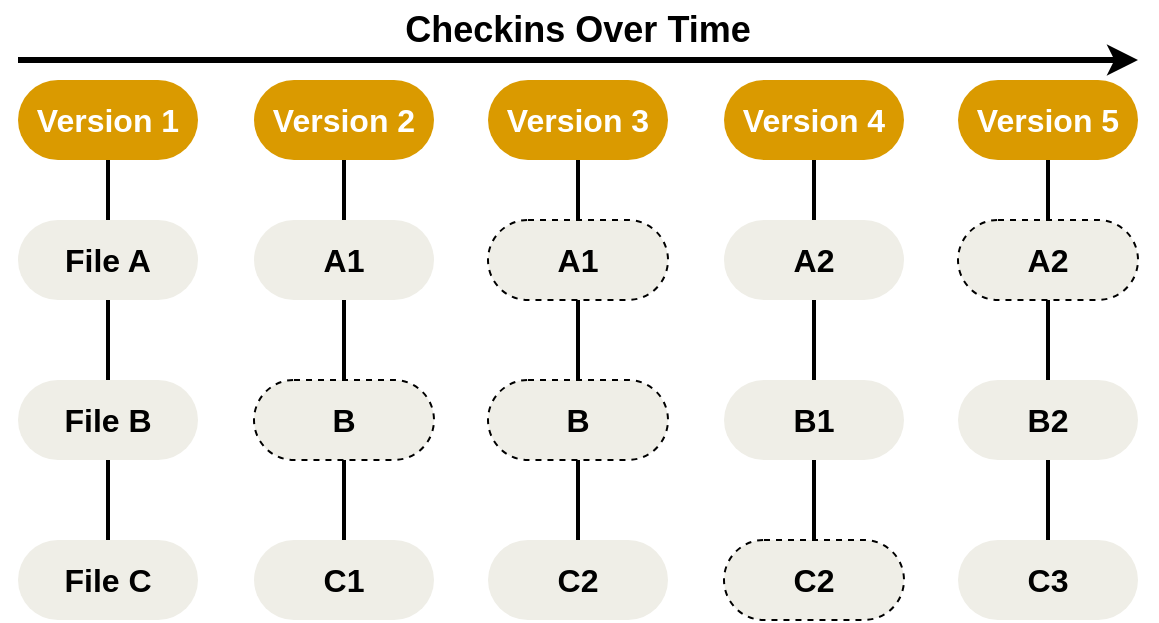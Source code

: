 <mxfile version="21.2.1" type="device">
  <diagram name="第 1 页" id="6_HxzT0Q5W8QO_RAKAHN">
    <mxGraphModel dx="898" dy="579" grid="1" gridSize="10" guides="1" tooltips="1" connect="1" arrows="1" fold="1" page="1" pageScale="1" pageWidth="827" pageHeight="1169" math="0" shadow="0">
      <root>
        <mxCell id="0" />
        <mxCell id="1" parent="0" />
        <mxCell id="JPOE9ohCDTVTaBF0mj38-1" value="" style="endArrow=classic;html=1;rounded=0;strokeWidth=3;" parent="1" edge="1">
          <mxGeometry width="50" height="50" relative="1" as="geometry">
            <mxPoint x="120" y="200" as="sourcePoint" />
            <mxPoint x="680" y="200" as="targetPoint" />
          </mxGeometry>
        </mxCell>
        <mxCell id="JPOE9ohCDTVTaBF0mj38-2" value="&lt;font color=&quot;#ffffff&quot; style=&quot;font-size: 16px;&quot;&gt;&lt;b&gt;Version 1&lt;/b&gt;&lt;/font&gt;" style="rounded=1;whiteSpace=wrap;html=1;strokeColor=none;fillColor=#da9a00;arcSize=50;" parent="1" vertex="1">
          <mxGeometry x="120" y="210" width="90" height="40" as="geometry" />
        </mxCell>
        <mxCell id="JPOE9ohCDTVTaBF0mj38-3" value="&lt;font color=&quot;#ffffff&quot; style=&quot;font-size: 16px;&quot;&gt;&lt;b&gt;Version 2&lt;/b&gt;&lt;/font&gt;" style="rounded=1;whiteSpace=wrap;html=1;strokeColor=none;fillColor=#da9a00;arcSize=50;" parent="1" vertex="1">
          <mxGeometry x="238" y="210" width="90" height="40" as="geometry" />
        </mxCell>
        <mxCell id="JPOE9ohCDTVTaBF0mj38-4" value="&lt;font color=&quot;#ffffff&quot; style=&quot;font-size: 16px;&quot;&gt;&lt;b&gt;Version 3&lt;/b&gt;&lt;/font&gt;" style="rounded=1;whiteSpace=wrap;html=1;strokeColor=none;fillColor=#da9a00;arcSize=50;" parent="1" vertex="1">
          <mxGeometry x="355" y="210" width="90" height="40" as="geometry" />
        </mxCell>
        <mxCell id="JPOE9ohCDTVTaBF0mj38-5" value="&lt;font color=&quot;#ffffff&quot; style=&quot;font-size: 16px;&quot;&gt;&lt;b&gt;Version 4&lt;/b&gt;&lt;/font&gt;" style="rounded=1;whiteSpace=wrap;html=1;strokeColor=none;fillColor=#da9a00;arcSize=50;" parent="1" vertex="1">
          <mxGeometry x="473" y="210" width="90" height="40" as="geometry" />
        </mxCell>
        <mxCell id="JPOE9ohCDTVTaBF0mj38-6" value="&lt;font color=&quot;#ffffff&quot; style=&quot;font-size: 16px;&quot;&gt;&lt;b&gt;Version 5&lt;/b&gt;&lt;/font&gt;" style="rounded=1;whiteSpace=wrap;html=1;strokeColor=none;fillColor=#da9a00;arcSize=50;" parent="1" vertex="1">
          <mxGeometry x="590" y="210" width="90" height="40" as="geometry" />
        </mxCell>
        <mxCell id="JPOE9ohCDTVTaBF0mj38-7" value="&lt;b&gt;&lt;font style=&quot;font-size: 18px;&quot;&gt;Checkins Over Time&lt;/font&gt;&lt;/b&gt;" style="text;html=1;strokeColor=none;fillColor=none;align=center;verticalAlign=middle;whiteSpace=wrap;rounded=0;" parent="1" vertex="1">
          <mxGeometry x="305" y="170" width="190" height="30" as="geometry" />
        </mxCell>
        <mxCell id="JPOE9ohCDTVTaBF0mj38-8" value="&lt;font style=&quot;font-size: 16px;&quot;&gt;&lt;b style=&quot;&quot;&gt;File A&lt;/b&gt;&lt;/font&gt;" style="rounded=1;whiteSpace=wrap;html=1;strokeColor=none;fillColor=#efeee7;arcSize=50;" parent="1" vertex="1">
          <mxGeometry x="120" y="280" width="90" height="40" as="geometry" />
        </mxCell>
        <mxCell id="JPOE9ohCDTVTaBF0mj38-15" value="&lt;font style=&quot;font-size: 16px;&quot;&gt;&lt;b style=&quot;&quot;&gt;File B&lt;/b&gt;&lt;/font&gt;" style="rounded=1;whiteSpace=wrap;html=1;strokeColor=none;fillColor=#efeee7;arcSize=50;" parent="1" vertex="1">
          <mxGeometry x="120" y="360" width="90" height="40" as="geometry" />
        </mxCell>
        <mxCell id="JPOE9ohCDTVTaBF0mj38-20" value="&lt;font style=&quot;font-size: 16px;&quot;&gt;&lt;b style=&quot;&quot;&gt;File C&lt;/b&gt;&lt;/font&gt;" style="rounded=1;whiteSpace=wrap;html=1;strokeColor=none;fillColor=#efeee7;arcSize=50;" parent="1" vertex="1">
          <mxGeometry x="120" y="440" width="90" height="40" as="geometry" />
        </mxCell>
        <mxCell id="3qvHbx8W9iNA7JWjKCB--1" value="" style="endArrow=none;html=1;rounded=0;entryX=0.5;entryY=1;entryDx=0;entryDy=0;strokeWidth=2;" edge="1" parent="1" source="JPOE9ohCDTVTaBF0mj38-8" target="JPOE9ohCDTVTaBF0mj38-2">
          <mxGeometry width="50" height="50" relative="1" as="geometry">
            <mxPoint x="390" y="430" as="sourcePoint" />
            <mxPoint x="440" y="380" as="targetPoint" />
          </mxGeometry>
        </mxCell>
        <mxCell id="3qvHbx8W9iNA7JWjKCB--5" value="" style="endArrow=none;html=1;rounded=0;entryX=0.5;entryY=1;entryDx=0;entryDy=0;strokeWidth=2;exitX=0.5;exitY=0;exitDx=0;exitDy=0;" edge="1" parent="1" source="JPOE9ohCDTVTaBF0mj38-15" target="JPOE9ohCDTVTaBF0mj38-8">
          <mxGeometry width="50" height="50" relative="1" as="geometry">
            <mxPoint x="185" y="300" as="sourcePoint" />
            <mxPoint x="185" y="270" as="targetPoint" />
          </mxGeometry>
        </mxCell>
        <mxCell id="3qvHbx8W9iNA7JWjKCB--6" value="" style="endArrow=none;html=1;rounded=0;entryX=0.5;entryY=1;entryDx=0;entryDy=0;strokeWidth=2;" edge="1" parent="1" source="JPOE9ohCDTVTaBF0mj38-20" target="JPOE9ohCDTVTaBF0mj38-15">
          <mxGeometry width="50" height="50" relative="1" as="geometry">
            <mxPoint x="195" y="310" as="sourcePoint" />
            <mxPoint x="195" y="280" as="targetPoint" />
          </mxGeometry>
        </mxCell>
        <mxCell id="3qvHbx8W9iNA7JWjKCB--7" value="&lt;font style=&quot;font-size: 16px;&quot;&gt;&lt;b style=&quot;&quot;&gt;A1&lt;/b&gt;&lt;/font&gt;" style="rounded=1;whiteSpace=wrap;html=1;strokeColor=none;fillColor=#efeee7;arcSize=50;" vertex="1" parent="1">
          <mxGeometry x="238" y="280" width="90" height="40" as="geometry" />
        </mxCell>
        <mxCell id="3qvHbx8W9iNA7JWjKCB--8" value="&lt;font style=&quot;font-size: 16px;&quot;&gt;&lt;b style=&quot;&quot;&gt;B&lt;/b&gt;&lt;/font&gt;" style="rounded=1;whiteSpace=wrap;html=1;strokeColor=default;fillColor=#efeee7;arcSize=50;dashed=1;" vertex="1" parent="1">
          <mxGeometry x="238" y="360" width="90" height="40" as="geometry" />
        </mxCell>
        <mxCell id="3qvHbx8W9iNA7JWjKCB--9" value="&lt;font style=&quot;font-size: 16px;&quot;&gt;&lt;b style=&quot;&quot;&gt;C1&lt;/b&gt;&lt;/font&gt;" style="rounded=1;whiteSpace=wrap;html=1;strokeColor=none;fillColor=#efeee7;arcSize=50;" vertex="1" parent="1">
          <mxGeometry x="238" y="440" width="90" height="40" as="geometry" />
        </mxCell>
        <mxCell id="3qvHbx8W9iNA7JWjKCB--10" value="" style="endArrow=none;html=1;rounded=0;entryX=0.5;entryY=1;entryDx=0;entryDy=0;strokeWidth=2;" edge="1" parent="1" source="3qvHbx8W9iNA7JWjKCB--7">
          <mxGeometry width="50" height="50" relative="1" as="geometry">
            <mxPoint x="508" y="430" as="sourcePoint" />
            <mxPoint x="283" y="250" as="targetPoint" />
          </mxGeometry>
        </mxCell>
        <mxCell id="3qvHbx8W9iNA7JWjKCB--11" value="" style="endArrow=none;html=1;rounded=0;entryX=0.5;entryY=1;entryDx=0;entryDy=0;strokeWidth=2;exitX=0.5;exitY=0;exitDx=0;exitDy=0;" edge="1" parent="1" source="3qvHbx8W9iNA7JWjKCB--8" target="3qvHbx8W9iNA7JWjKCB--7">
          <mxGeometry width="50" height="50" relative="1" as="geometry">
            <mxPoint x="303" y="300" as="sourcePoint" />
            <mxPoint x="303" y="270" as="targetPoint" />
          </mxGeometry>
        </mxCell>
        <mxCell id="3qvHbx8W9iNA7JWjKCB--12" value="" style="endArrow=none;html=1;rounded=0;entryX=0.5;entryY=1;entryDx=0;entryDy=0;strokeWidth=2;" edge="1" parent="1" source="3qvHbx8W9iNA7JWjKCB--9" target="3qvHbx8W9iNA7JWjKCB--8">
          <mxGeometry width="50" height="50" relative="1" as="geometry">
            <mxPoint x="313" y="310" as="sourcePoint" />
            <mxPoint x="313" y="280" as="targetPoint" />
          </mxGeometry>
        </mxCell>
        <mxCell id="3qvHbx8W9iNA7JWjKCB--13" value="&lt;font style=&quot;font-size: 16px;&quot;&gt;&lt;b style=&quot;&quot;&gt;A1&lt;/b&gt;&lt;/font&gt;" style="rounded=1;whiteSpace=wrap;html=1;strokeColor=default;fillColor=#efeee7;arcSize=50;dashed=1;" vertex="1" parent="1">
          <mxGeometry x="355" y="280" width="90" height="40" as="geometry" />
        </mxCell>
        <mxCell id="3qvHbx8W9iNA7JWjKCB--14" value="&lt;font style=&quot;font-size: 16px;&quot;&gt;&lt;b style=&quot;&quot;&gt;B&lt;/b&gt;&lt;/font&gt;" style="rounded=1;whiteSpace=wrap;html=1;strokeColor=default;fillColor=#efeee7;arcSize=50;dashed=1;" vertex="1" parent="1">
          <mxGeometry x="355" y="360" width="90" height="40" as="geometry" />
        </mxCell>
        <mxCell id="3qvHbx8W9iNA7JWjKCB--15" value="&lt;font style=&quot;font-size: 16px;&quot;&gt;&lt;b style=&quot;&quot;&gt;C2&lt;/b&gt;&lt;/font&gt;" style="rounded=1;whiteSpace=wrap;html=1;strokeColor=none;fillColor=#efeee7;arcSize=50;" vertex="1" parent="1">
          <mxGeometry x="355" y="440" width="90" height="40" as="geometry" />
        </mxCell>
        <mxCell id="3qvHbx8W9iNA7JWjKCB--16" value="" style="endArrow=none;html=1;rounded=0;entryX=0.5;entryY=1;entryDx=0;entryDy=0;strokeWidth=2;" edge="1" parent="1" source="3qvHbx8W9iNA7JWjKCB--13">
          <mxGeometry width="50" height="50" relative="1" as="geometry">
            <mxPoint x="625" y="430" as="sourcePoint" />
            <mxPoint x="400" y="250" as="targetPoint" />
          </mxGeometry>
        </mxCell>
        <mxCell id="3qvHbx8W9iNA7JWjKCB--17" value="" style="endArrow=none;html=1;rounded=0;entryX=0.5;entryY=1;entryDx=0;entryDy=0;strokeWidth=2;exitX=0.5;exitY=0;exitDx=0;exitDy=0;" edge="1" parent="1" source="3qvHbx8W9iNA7JWjKCB--14" target="3qvHbx8W9iNA7JWjKCB--13">
          <mxGeometry width="50" height="50" relative="1" as="geometry">
            <mxPoint x="420" y="300" as="sourcePoint" />
            <mxPoint x="420" y="270" as="targetPoint" />
          </mxGeometry>
        </mxCell>
        <mxCell id="3qvHbx8W9iNA7JWjKCB--18" value="" style="endArrow=none;html=1;rounded=0;entryX=0.5;entryY=1;entryDx=0;entryDy=0;strokeWidth=2;" edge="1" parent="1" source="3qvHbx8W9iNA7JWjKCB--15" target="3qvHbx8W9iNA7JWjKCB--14">
          <mxGeometry width="50" height="50" relative="1" as="geometry">
            <mxPoint x="430" y="310" as="sourcePoint" />
            <mxPoint x="430" y="280" as="targetPoint" />
          </mxGeometry>
        </mxCell>
        <mxCell id="3qvHbx8W9iNA7JWjKCB--19" value="&lt;span style=&quot;font-size: 16px;&quot;&gt;&lt;b&gt;A2&lt;/b&gt;&lt;/span&gt;" style="rounded=1;whiteSpace=wrap;html=1;strokeColor=none;fillColor=#efeee7;arcSize=50;" vertex="1" parent="1">
          <mxGeometry x="473" y="280" width="90" height="40" as="geometry" />
        </mxCell>
        <mxCell id="3qvHbx8W9iNA7JWjKCB--20" value="&lt;font style=&quot;font-size: 16px;&quot;&gt;&lt;b style=&quot;&quot;&gt;B1&lt;/b&gt;&lt;/font&gt;" style="rounded=1;whiteSpace=wrap;html=1;strokeColor=none;fillColor=#efeee7;arcSize=50;" vertex="1" parent="1">
          <mxGeometry x="473" y="360" width="90" height="40" as="geometry" />
        </mxCell>
        <mxCell id="3qvHbx8W9iNA7JWjKCB--21" value="&lt;font style=&quot;font-size: 16px;&quot;&gt;&lt;b style=&quot;&quot;&gt;C2&lt;/b&gt;&lt;/font&gt;" style="rounded=1;whiteSpace=wrap;html=1;strokeColor=default;fillColor=#efeee7;arcSize=50;dashed=1;" vertex="1" parent="1">
          <mxGeometry x="473" y="440" width="90" height="40" as="geometry" />
        </mxCell>
        <mxCell id="3qvHbx8W9iNA7JWjKCB--22" value="" style="endArrow=none;html=1;rounded=0;entryX=0.5;entryY=1;entryDx=0;entryDy=0;strokeWidth=2;" edge="1" parent="1" source="3qvHbx8W9iNA7JWjKCB--19">
          <mxGeometry width="50" height="50" relative="1" as="geometry">
            <mxPoint x="743" y="430" as="sourcePoint" />
            <mxPoint x="518" y="250" as="targetPoint" />
          </mxGeometry>
        </mxCell>
        <mxCell id="3qvHbx8W9iNA7JWjKCB--23" value="" style="endArrow=none;html=1;rounded=0;entryX=0.5;entryY=1;entryDx=0;entryDy=0;strokeWidth=2;exitX=0.5;exitY=0;exitDx=0;exitDy=0;" edge="1" parent="1" source="3qvHbx8W9iNA7JWjKCB--20" target="3qvHbx8W9iNA7JWjKCB--19">
          <mxGeometry width="50" height="50" relative="1" as="geometry">
            <mxPoint x="538" y="300" as="sourcePoint" />
            <mxPoint x="538" y="270" as="targetPoint" />
          </mxGeometry>
        </mxCell>
        <mxCell id="3qvHbx8W9iNA7JWjKCB--24" value="" style="endArrow=none;html=1;rounded=0;entryX=0.5;entryY=1;entryDx=0;entryDy=0;strokeWidth=2;" edge="1" parent="1" source="3qvHbx8W9iNA7JWjKCB--21" target="3qvHbx8W9iNA7JWjKCB--20">
          <mxGeometry width="50" height="50" relative="1" as="geometry">
            <mxPoint x="548" y="310" as="sourcePoint" />
            <mxPoint x="548" y="280" as="targetPoint" />
          </mxGeometry>
        </mxCell>
        <mxCell id="3qvHbx8W9iNA7JWjKCB--25" value="&lt;font style=&quot;font-size: 16px;&quot;&gt;&lt;b style=&quot;&quot;&gt;A2&lt;/b&gt;&lt;/font&gt;" style="rounded=1;whiteSpace=wrap;html=1;strokeColor=default;fillColor=#efeee7;arcSize=50;dashed=1;" vertex="1" parent="1">
          <mxGeometry x="590" y="280" width="90" height="40" as="geometry" />
        </mxCell>
        <mxCell id="3qvHbx8W9iNA7JWjKCB--26" value="&lt;font style=&quot;font-size: 16px;&quot;&gt;&lt;b style=&quot;&quot;&gt;B2&lt;/b&gt;&lt;/font&gt;" style="rounded=1;whiteSpace=wrap;html=1;strokeColor=none;fillColor=#efeee7;arcSize=50;" vertex="1" parent="1">
          <mxGeometry x="590" y="360" width="90" height="40" as="geometry" />
        </mxCell>
        <mxCell id="3qvHbx8W9iNA7JWjKCB--27" value="&lt;font style=&quot;font-size: 16px;&quot;&gt;&lt;b style=&quot;&quot;&gt;C3&lt;/b&gt;&lt;/font&gt;" style="rounded=1;whiteSpace=wrap;html=1;strokeColor=none;fillColor=#efeee7;arcSize=50;" vertex="1" parent="1">
          <mxGeometry x="590" y="440" width="90" height="40" as="geometry" />
        </mxCell>
        <mxCell id="3qvHbx8W9iNA7JWjKCB--28" value="" style="endArrow=none;html=1;rounded=0;entryX=0.5;entryY=1;entryDx=0;entryDy=0;strokeWidth=2;" edge="1" parent="1" source="3qvHbx8W9iNA7JWjKCB--25">
          <mxGeometry width="50" height="50" relative="1" as="geometry">
            <mxPoint x="860" y="430" as="sourcePoint" />
            <mxPoint x="635" y="250" as="targetPoint" />
          </mxGeometry>
        </mxCell>
        <mxCell id="3qvHbx8W9iNA7JWjKCB--29" value="" style="endArrow=none;html=1;rounded=0;entryX=0.5;entryY=1;entryDx=0;entryDy=0;strokeWidth=2;exitX=0.5;exitY=0;exitDx=0;exitDy=0;" edge="1" parent="1" source="3qvHbx8W9iNA7JWjKCB--26" target="3qvHbx8W9iNA7JWjKCB--25">
          <mxGeometry width="50" height="50" relative="1" as="geometry">
            <mxPoint x="655" y="300" as="sourcePoint" />
            <mxPoint x="655" y="270" as="targetPoint" />
          </mxGeometry>
        </mxCell>
        <mxCell id="3qvHbx8W9iNA7JWjKCB--30" value="" style="endArrow=none;html=1;rounded=0;entryX=0.5;entryY=1;entryDx=0;entryDy=0;strokeWidth=2;" edge="1" parent="1" source="3qvHbx8W9iNA7JWjKCB--27" target="3qvHbx8W9iNA7JWjKCB--26">
          <mxGeometry width="50" height="50" relative="1" as="geometry">
            <mxPoint x="665" y="310" as="sourcePoint" />
            <mxPoint x="665" y="280" as="targetPoint" />
          </mxGeometry>
        </mxCell>
      </root>
    </mxGraphModel>
  </diagram>
</mxfile>
